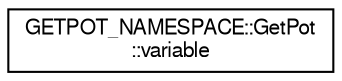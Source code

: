 digraph "Graphical Class Hierarchy"
{
  edge [fontname="FreeSans",fontsize="10",labelfontname="FreeSans",labelfontsize="10"];
  node [fontname="FreeSans",fontsize="10",shape=record];
  rankdir="LR";
  Node1 [label="GETPOT_NAMESPACE::GetPot\l::variable",height=0.2,width=0.4,color="black", fillcolor="white", style="filled",URL="$structGETPOT__NAMESPACE_1_1GetPot_1_1variable.html"];
}
